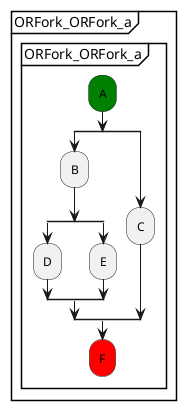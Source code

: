 @startuml
partition "ORFork_ORFork_a" {
    group "ORFork_ORFork_a"
        #green:A;
        split
            :B;
            split
                :D;
            split again
                :E;
            end split
        split again
            :C;
        end split
        #red:F;
    end group
}
@enduml